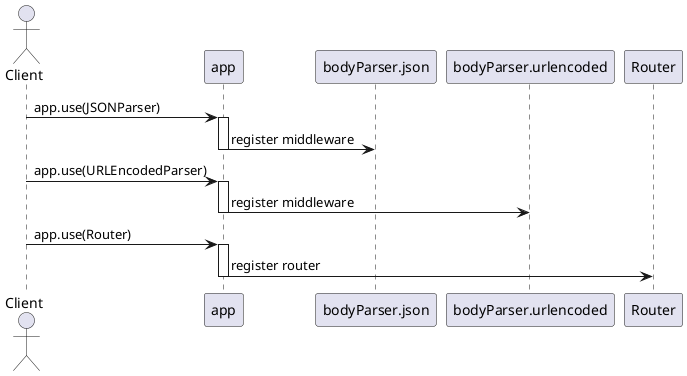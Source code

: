 @startuml
actor Client
participant "app" as App
participant "bodyParser.json" as JSONParser
participant "bodyParser.urlencoded" as URLEncodedParser
participant "Router" as Router

Client -> App: app.use(JSONParser)
activate App
App -> JSONParser: register middleware
deactivate App

Client -> App: app.use(URLEncodedParser)
activate App
App -> URLEncodedParser: register middleware
deactivate App

Client -> App: app.use(Router)
activate App
App -> Router: register router
deactivate App

@enduml

